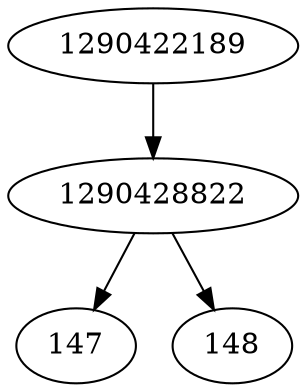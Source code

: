 strict digraph  {
147;
148;
1290422189;
1290428822;
1290422189 -> 1290428822;
1290428822 -> 147;
1290428822 -> 148;
}
